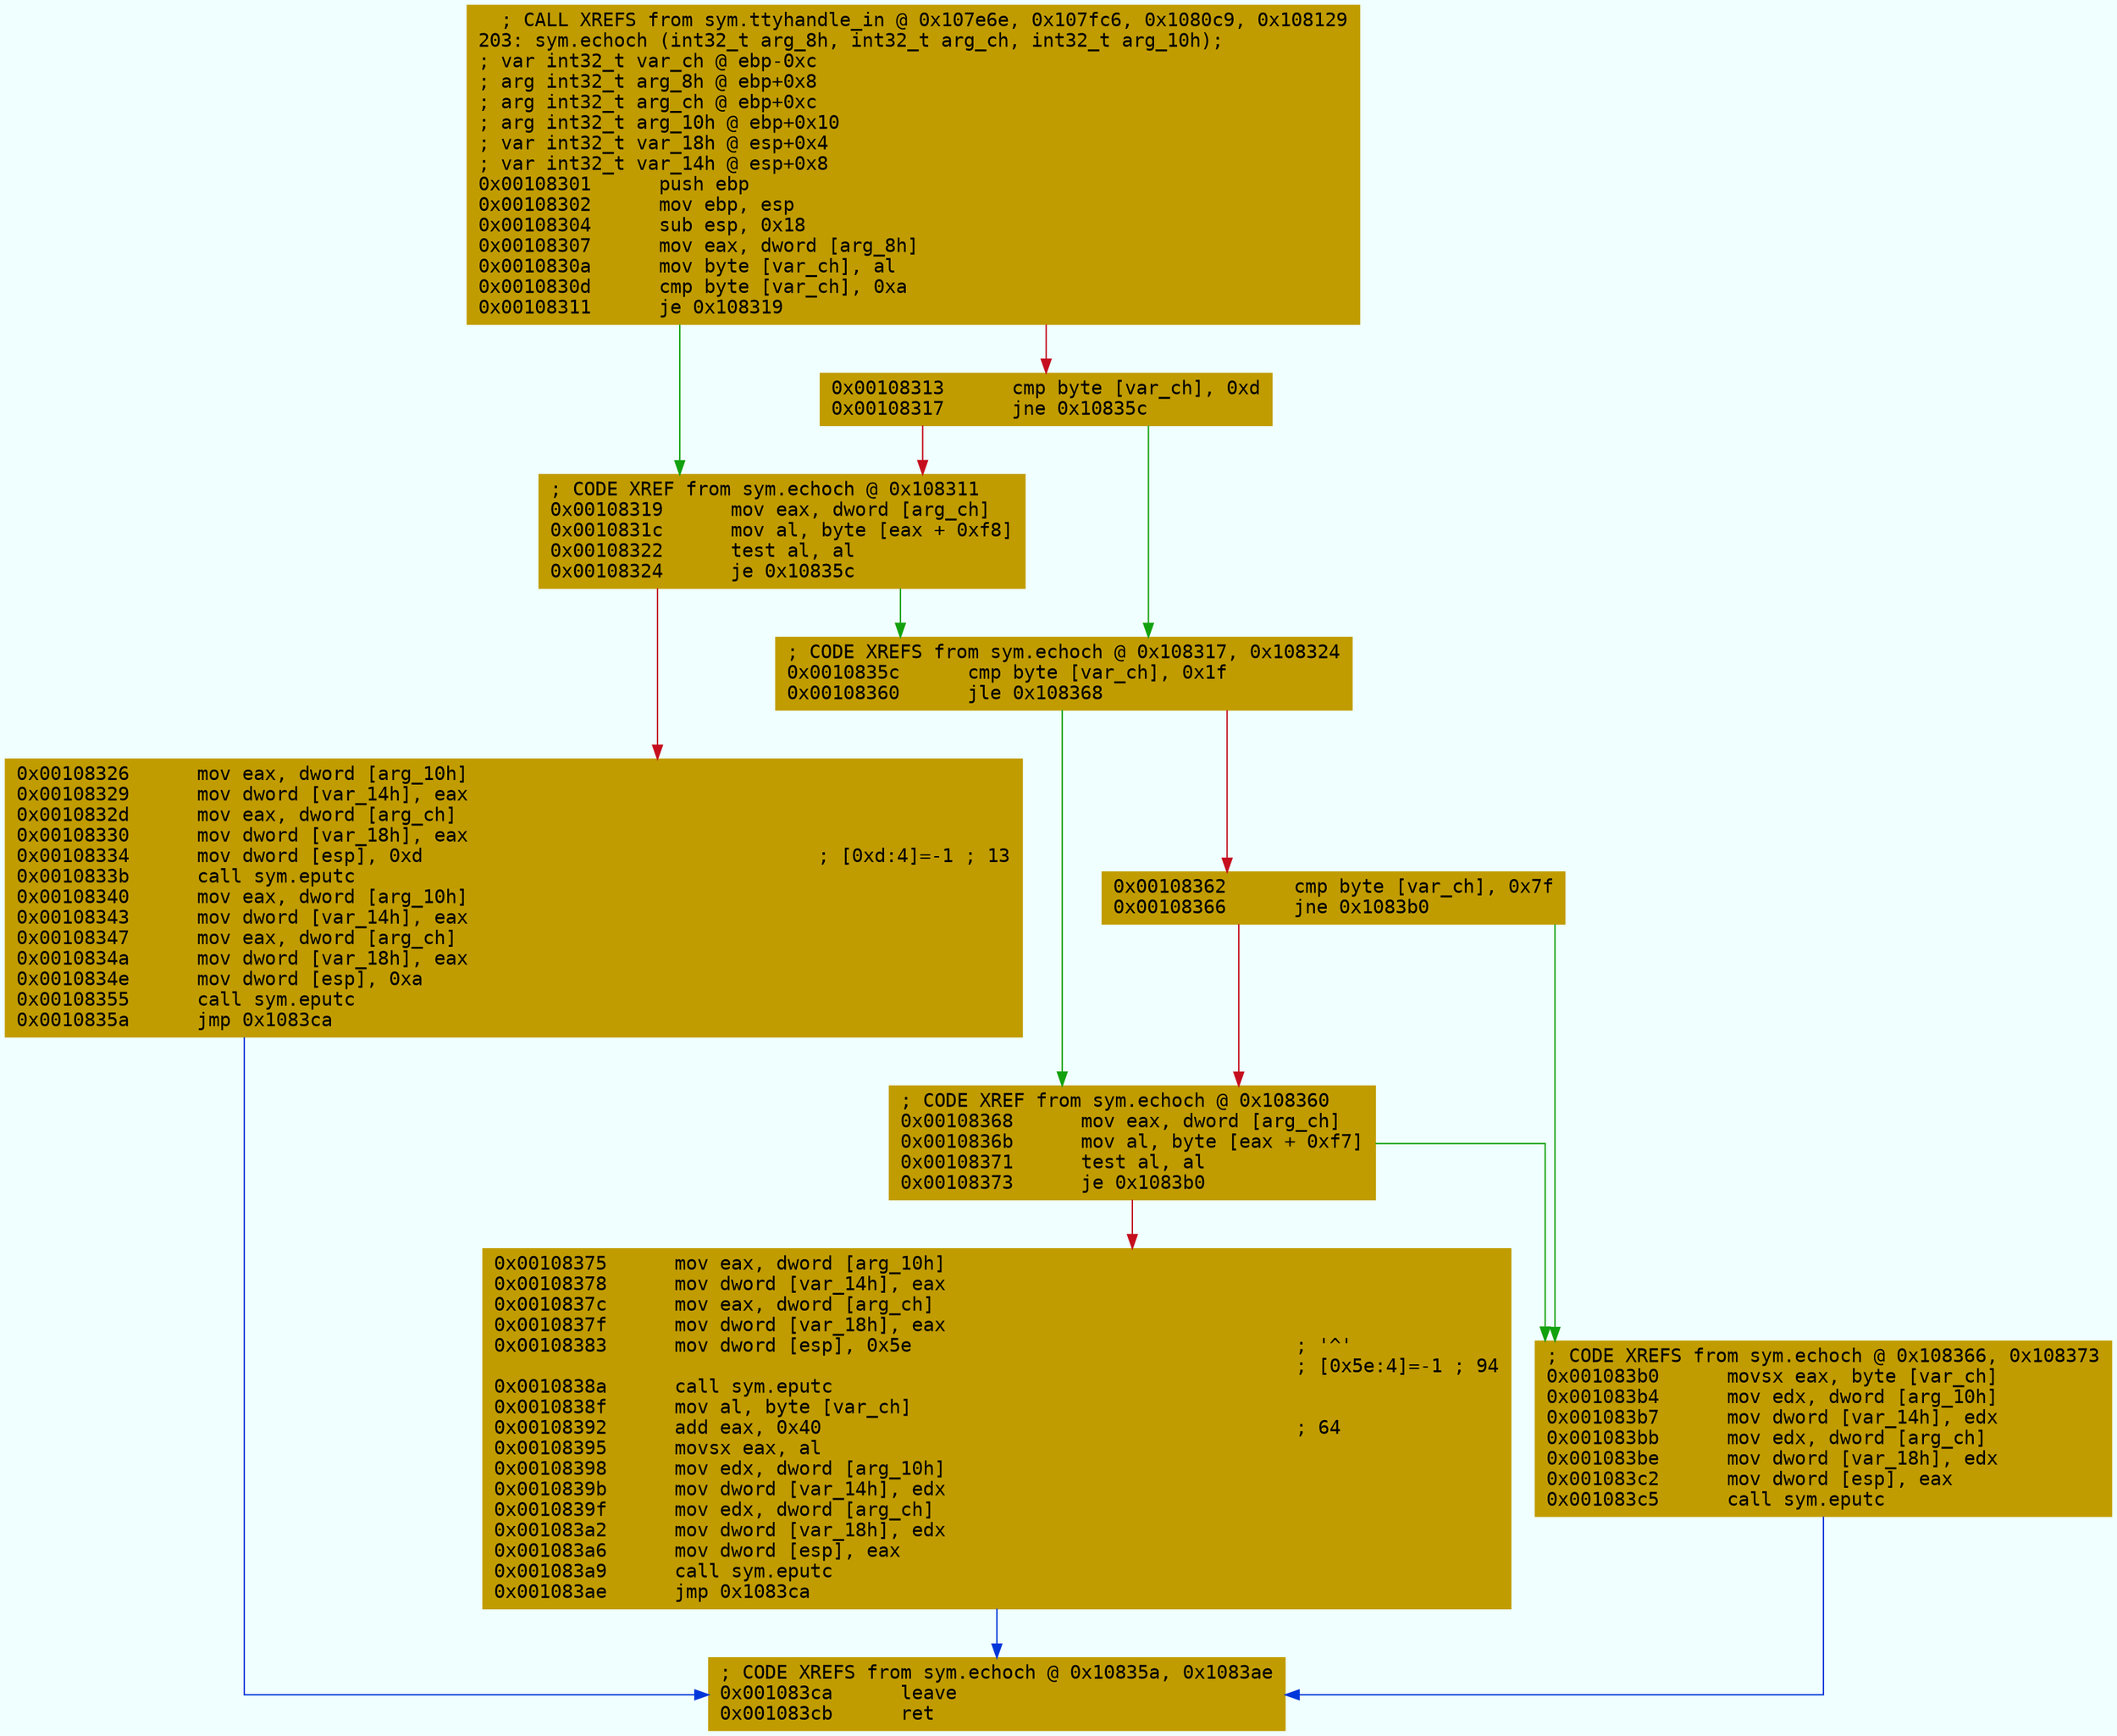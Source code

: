 digraph code {
	graph [bgcolor=azure fontsize=8 fontname="Courier" splines="ortho"];
	node [fillcolor=gray style=filled shape=box];
	edge [arrowhead="normal"];
	"0x00108301" [URL="sym.echoch/0x00108301", fillcolor="#c19c00",color="#c19c00", fontname="Courier",label="  ; CALL XREFS from sym.ttyhandle_in @ 0x107e6e, 0x107fc6, 0x1080c9, 0x108129\l203: sym.echoch (int32_t arg_8h, int32_t arg_ch, int32_t arg_10h);\l; var int32_t var_ch @ ebp-0xc\l; arg int32_t arg_8h @ ebp+0x8\l; arg int32_t arg_ch @ ebp+0xc\l; arg int32_t arg_10h @ ebp+0x10\l; var int32_t var_18h @ esp+0x4\l; var int32_t var_14h @ esp+0x8\l0x00108301      push ebp\l0x00108302      mov ebp, esp\l0x00108304      sub esp, 0x18\l0x00108307      mov eax, dword [arg_8h]\l0x0010830a      mov byte [var_ch], al\l0x0010830d      cmp byte [var_ch], 0xa\l0x00108311      je 0x108319\l"]
	"0x00108313" [URL="sym.echoch/0x00108313", fillcolor="#c19c00",color="#c19c00", fontname="Courier",label="0x00108313      cmp byte [var_ch], 0xd\l0x00108317      jne 0x10835c\l"]
	"0x00108319" [URL="sym.echoch/0x00108319", fillcolor="#c19c00",color="#c19c00", fontname="Courier",label="; CODE XREF from sym.echoch @ 0x108311\l0x00108319      mov eax, dword [arg_ch]\l0x0010831c      mov al, byte [eax + 0xf8]\l0x00108322      test al, al\l0x00108324      je 0x10835c\l"]
	"0x00108326" [URL="sym.echoch/0x00108326", fillcolor="#c19c00",color="#c19c00", fontname="Courier",label="0x00108326      mov eax, dword [arg_10h]\l0x00108329      mov dword [var_14h], eax\l0x0010832d      mov eax, dword [arg_ch]\l0x00108330      mov dword [var_18h], eax\l0x00108334      mov dword [esp], 0xd                                   ; [0xd:4]=-1 ; 13\l0x0010833b      call sym.eputc\l0x00108340      mov eax, dword [arg_10h]\l0x00108343      mov dword [var_14h], eax\l0x00108347      mov eax, dword [arg_ch]\l0x0010834a      mov dword [var_18h], eax\l0x0010834e      mov dword [esp], 0xa\l0x00108355      call sym.eputc\l0x0010835a      jmp 0x1083ca\l"]
	"0x0010835c" [URL="sym.echoch/0x0010835c", fillcolor="#c19c00",color="#c19c00", fontname="Courier",label="; CODE XREFS from sym.echoch @ 0x108317, 0x108324\l0x0010835c      cmp byte [var_ch], 0x1f\l0x00108360      jle 0x108368\l"]
	"0x00108362" [URL="sym.echoch/0x00108362", fillcolor="#c19c00",color="#c19c00", fontname="Courier",label="0x00108362      cmp byte [var_ch], 0x7f\l0x00108366      jne 0x1083b0\l"]
	"0x00108368" [URL="sym.echoch/0x00108368", fillcolor="#c19c00",color="#c19c00", fontname="Courier",label="; CODE XREF from sym.echoch @ 0x108360\l0x00108368      mov eax, dword [arg_ch]\l0x0010836b      mov al, byte [eax + 0xf7]\l0x00108371      test al, al\l0x00108373      je 0x1083b0\l"]
	"0x00108375" [URL="sym.echoch/0x00108375", fillcolor="#c19c00",color="#c19c00", fontname="Courier",label="0x00108375      mov eax, dword [arg_10h]\l0x00108378      mov dword [var_14h], eax\l0x0010837c      mov eax, dword [arg_ch]\l0x0010837f      mov dword [var_18h], eax\l0x00108383      mov dword [esp], 0x5e                                  ; '^'\l                                                                       ; [0x5e:4]=-1 ; 94\l0x0010838a      call sym.eputc\l0x0010838f      mov al, byte [var_ch]\l0x00108392      add eax, 0x40                                          ; 64\l0x00108395      movsx eax, al\l0x00108398      mov edx, dword [arg_10h]\l0x0010839b      mov dword [var_14h], edx\l0x0010839f      mov edx, dword [arg_ch]\l0x001083a2      mov dword [var_18h], edx\l0x001083a6      mov dword [esp], eax\l0x001083a9      call sym.eputc\l0x001083ae      jmp 0x1083ca\l"]
	"0x001083b0" [URL="sym.echoch/0x001083b0", fillcolor="#c19c00",color="#c19c00", fontname="Courier",label="; CODE XREFS from sym.echoch @ 0x108366, 0x108373\l0x001083b0      movsx eax, byte [var_ch]\l0x001083b4      mov edx, dword [arg_10h]\l0x001083b7      mov dword [var_14h], edx\l0x001083bb      mov edx, dword [arg_ch]\l0x001083be      mov dword [var_18h], edx\l0x001083c2      mov dword [esp], eax\l0x001083c5      call sym.eputc\l"]
	"0x001083ca" [URL="sym.echoch/0x001083ca", fillcolor="#c19c00",color="#c19c00", fontname="Courier",label="; CODE XREFS from sym.echoch @ 0x10835a, 0x1083ae\l0x001083ca      leave\l0x001083cb      ret\l"]
        "0x00108301" -> "0x00108319" [color="#13a10e"];
        "0x00108301" -> "0x00108313" [color="#c50f1f"];
        "0x00108313" -> "0x0010835c" [color="#13a10e"];
        "0x00108313" -> "0x00108319" [color="#c50f1f"];
        "0x00108319" -> "0x0010835c" [color="#13a10e"];
        "0x00108319" -> "0x00108326" [color="#c50f1f"];
        "0x00108326" -> "0x001083ca" [color="#0037da"];
        "0x0010835c" -> "0x00108368" [color="#13a10e"];
        "0x0010835c" -> "0x00108362" [color="#c50f1f"];
        "0x00108362" -> "0x001083b0" [color="#13a10e"];
        "0x00108362" -> "0x00108368" [color="#c50f1f"];
        "0x00108368" -> "0x001083b0" [color="#13a10e"];
        "0x00108368" -> "0x00108375" [color="#c50f1f"];
        "0x00108375" -> "0x001083ca" [color="#0037da"];
        "0x001083b0" -> "0x001083ca" [color="#0037da"];
}

